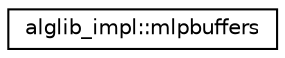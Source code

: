 digraph "Graphical Class Hierarchy"
{
  edge [fontname="Helvetica",fontsize="10",labelfontname="Helvetica",labelfontsize="10"];
  node [fontname="Helvetica",fontsize="10",shape=record];
  rankdir="LR";
  Node0 [label="alglib_impl::mlpbuffers",height=0.2,width=0.4,color="black", fillcolor="white", style="filled",URL="$structalglib__impl_1_1mlpbuffers.html"];
}
